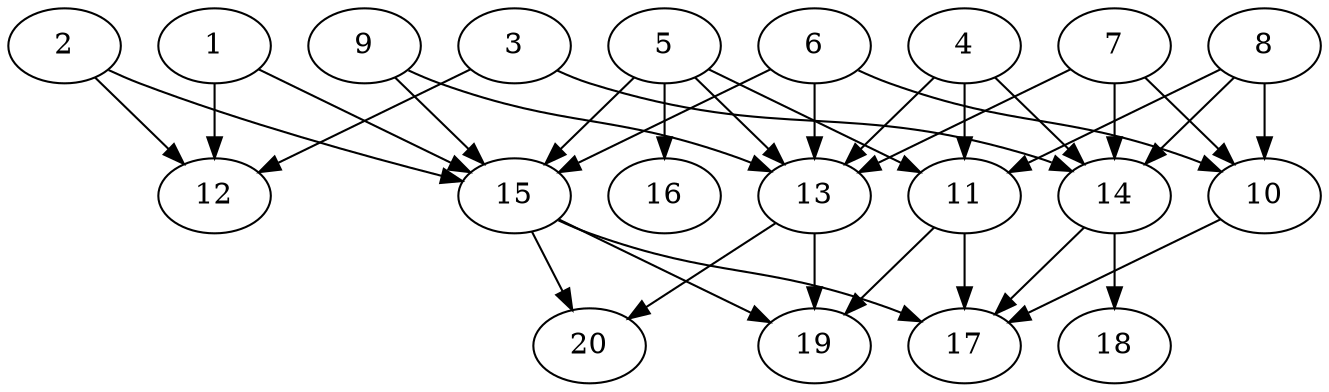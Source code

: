 // DAG automatically generated by daggen at Tue Jul 23 14:25:45 2019
// ./daggen --dot -n 20 --ccr 0.5 --fat 0.7 --regular 0.5 --density 0.6 --mindata 5242880 --maxdata 52428800 
digraph G {
  1 [size="33169408", alpha="0.04", expect_size="16584704"] 
  1 -> 12 [size ="16584704"]
  1 -> 15 [size ="16584704"]
  2 [size="78041088", alpha="0.09", expect_size="39020544"] 
  2 -> 12 [size ="39020544"]
  2 -> 15 [size ="39020544"]
  3 [size="46405632", alpha="0.01", expect_size="23202816"] 
  3 -> 12 [size ="23202816"]
  3 -> 14 [size ="23202816"]
  4 [size="100579328", alpha="0.04", expect_size="50289664"] 
  4 -> 11 [size ="50289664"]
  4 -> 13 [size ="50289664"]
  4 -> 14 [size ="50289664"]
  5 [size="43083776", alpha="0.18", expect_size="21541888"] 
  5 -> 11 [size ="21541888"]
  5 -> 13 [size ="21541888"]
  5 -> 15 [size ="21541888"]
  5 -> 16 [size ="21541888"]
  6 [size="87275520", alpha="0.18", expect_size="43637760"] 
  6 -> 10 [size ="43637760"]
  6 -> 13 [size ="43637760"]
  6 -> 15 [size ="43637760"]
  7 [size="72079360", alpha="0.17", expect_size="36039680"] 
  7 -> 10 [size ="36039680"]
  7 -> 13 [size ="36039680"]
  7 -> 14 [size ="36039680"]
  8 [size="33003520", alpha="0.03", expect_size="16501760"] 
  8 -> 10 [size ="16501760"]
  8 -> 11 [size ="16501760"]
  8 -> 14 [size ="16501760"]
  9 [size="60280832", alpha="0.11", expect_size="30140416"] 
  9 -> 13 [size ="30140416"]
  9 -> 15 [size ="30140416"]
  10 [size="104009728", alpha="0.19", expect_size="52004864"] 
  10 -> 17 [size ="52004864"]
  11 [size="69670912", alpha="0.16", expect_size="34835456"] 
  11 -> 17 [size ="34835456"]
  11 -> 19 [size ="34835456"]
  12 [size="89573376", alpha="0.19", expect_size="44786688"] 
  13 [size="39749632", alpha="0.17", expect_size="19874816"] 
  13 -> 19 [size ="19874816"]
  13 -> 20 [size ="19874816"]
  14 [size="44468224", alpha="0.06", expect_size="22234112"] 
  14 -> 17 [size ="22234112"]
  14 -> 18 [size ="22234112"]
  15 [size="61663232", alpha="0.02", expect_size="30831616"] 
  15 -> 17 [size ="30831616"]
  15 -> 19 [size ="30831616"]
  15 -> 20 [size ="30831616"]
  16 [size="51996672", alpha="0.02", expect_size="25998336"] 
  17 [size="41967616", alpha="0.03", expect_size="20983808"] 
  18 [size="27699200", alpha="0.05", expect_size="13849600"] 
  19 [size="39641088", alpha="0.11", expect_size="19820544"] 
  20 [size="90785792", alpha="0.12", expect_size="45392896"] 
}
